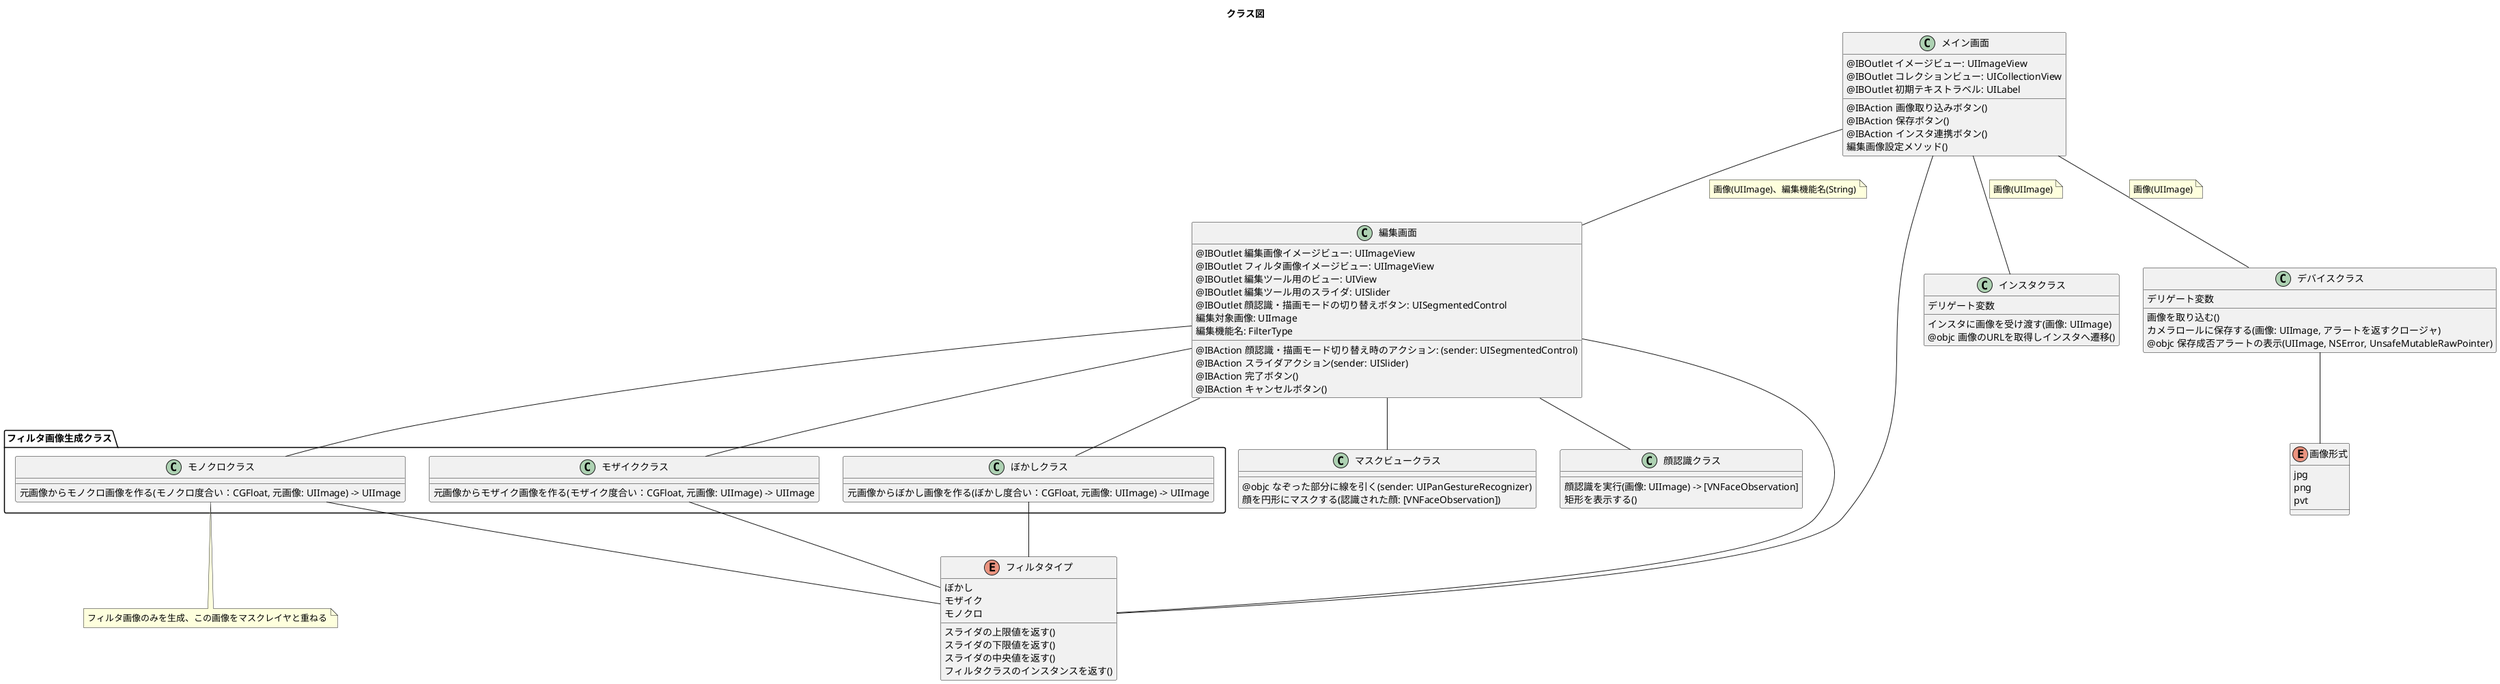 @startuml
title "クラス図"

class  メイン画面 {
  @IBOutlet イメージビュー: UIImageView
  @IBOutlet コレクションビュー: UICollectionView
  @IBOutlet 初期テキストラベル: UILabel
  @IBAction 画像取り込みボタン()
  @IBAction 保存ボタン()
  @IBAction インスタ連携ボタン()
  編集画像設定メソッド()
}

class  編集画面 {
  @IBOutlet 編集画像イメージビュー: UIImageView
  @IBOutlet フィルタ画像イメージビュー: UIImageView
  @IBOutlet 編集ツール用のビュー: UIView
  @IBOutlet 編集ツール用のスライダ: UISlider
  @IBOutlet 顔認識・描画モードの切り替えボタン: UISegmentedControl
  編集対象画像: UIImage
  編集機能名: FilterType
  @IBAction 顔認識・描画モード切り替え時のアクション: (sender: UISegmentedControl)
  @IBAction スライダアクション(sender: UISlider)
  @IBAction 完了ボタン()
  @IBAction キャンセルボタン()
}

class マスクビュークラス {
  @objc なぞった部分に線を引く(sender: UIPanGestureRecognizer)
  顔を円形にマスクする(認識された顔: [VNFaceObservation])
}

class 顔認識クラス {
  顔認識を実行(画像: UIImage) -> [VNFaceObservation]
  矩形を表示する()
}

class デバイスクラス {
  デリゲート変数
  画像を取り込む()
  カメラロールに保存する(画像: UIImage, アラートを返すクロージャ)
  @objc 保存成否アラートの表示(UIImage, NSError, UnsafeMutableRawPointer)
}

class インスタクラス {
  デリゲート変数
  インスタに画像を受け渡す(画像: UIImage)
  @objc 画像のURLを取得しインスタへ遷移()
}

enum フィルタタイプ {
  ぼかし
  モザイク
  モノクロ
  スライダの上限値を返す()
  スライダの下限値を返す()
  スライダの中央値を返す()
  フィルタクラスのインスタンスを返す()
}

enum 画像形式 {
  jpg
  png
  pvt
}

package フィルタ画像生成クラス {
class ぼかしクラス {
  元画像からぼかし画像を作る(ぼかし度合い：CGFloat, 元画像: UIImage) -> UIImage
}

class モザイククラス {
  元画像からモザイク画像を作る(モザイク度合い：CGFloat, 元画像: UIImage) -> UIImage
}

class モノクロクラス {
  元画像からモノクロ画像を作る(モノクロ度合い：CGFloat, 元画像: UIImage) -> UIImage
}
}
note bottom
  フィルタ画像のみを生成、この画像をマスクレイヤと重ねる
end note

メイン画面--編集画面
note left on link
  画像(UIImage)、編集機能名(String)
end note

メイン画面--デバイスクラス
note left on link
  画像(UIImage)
end note

メイン画面--インスタクラス
note left on link
  画像(UIImage)
end note

編集画面--マスクビュークラス
編集画面--顔認識クラス
編集画面--ぼかしクラス
編集画面--モザイククラス
編集画面--モノクロクラス
デバイスクラス--画像形式
メイン画面--フィルタタイプ
編集画面--フィルタタイプ
ぼかしクラス--フィルタタイプ
モザイククラス--フィルタタイプ
モノクロクラス--フィルタタイプ

@enduml
